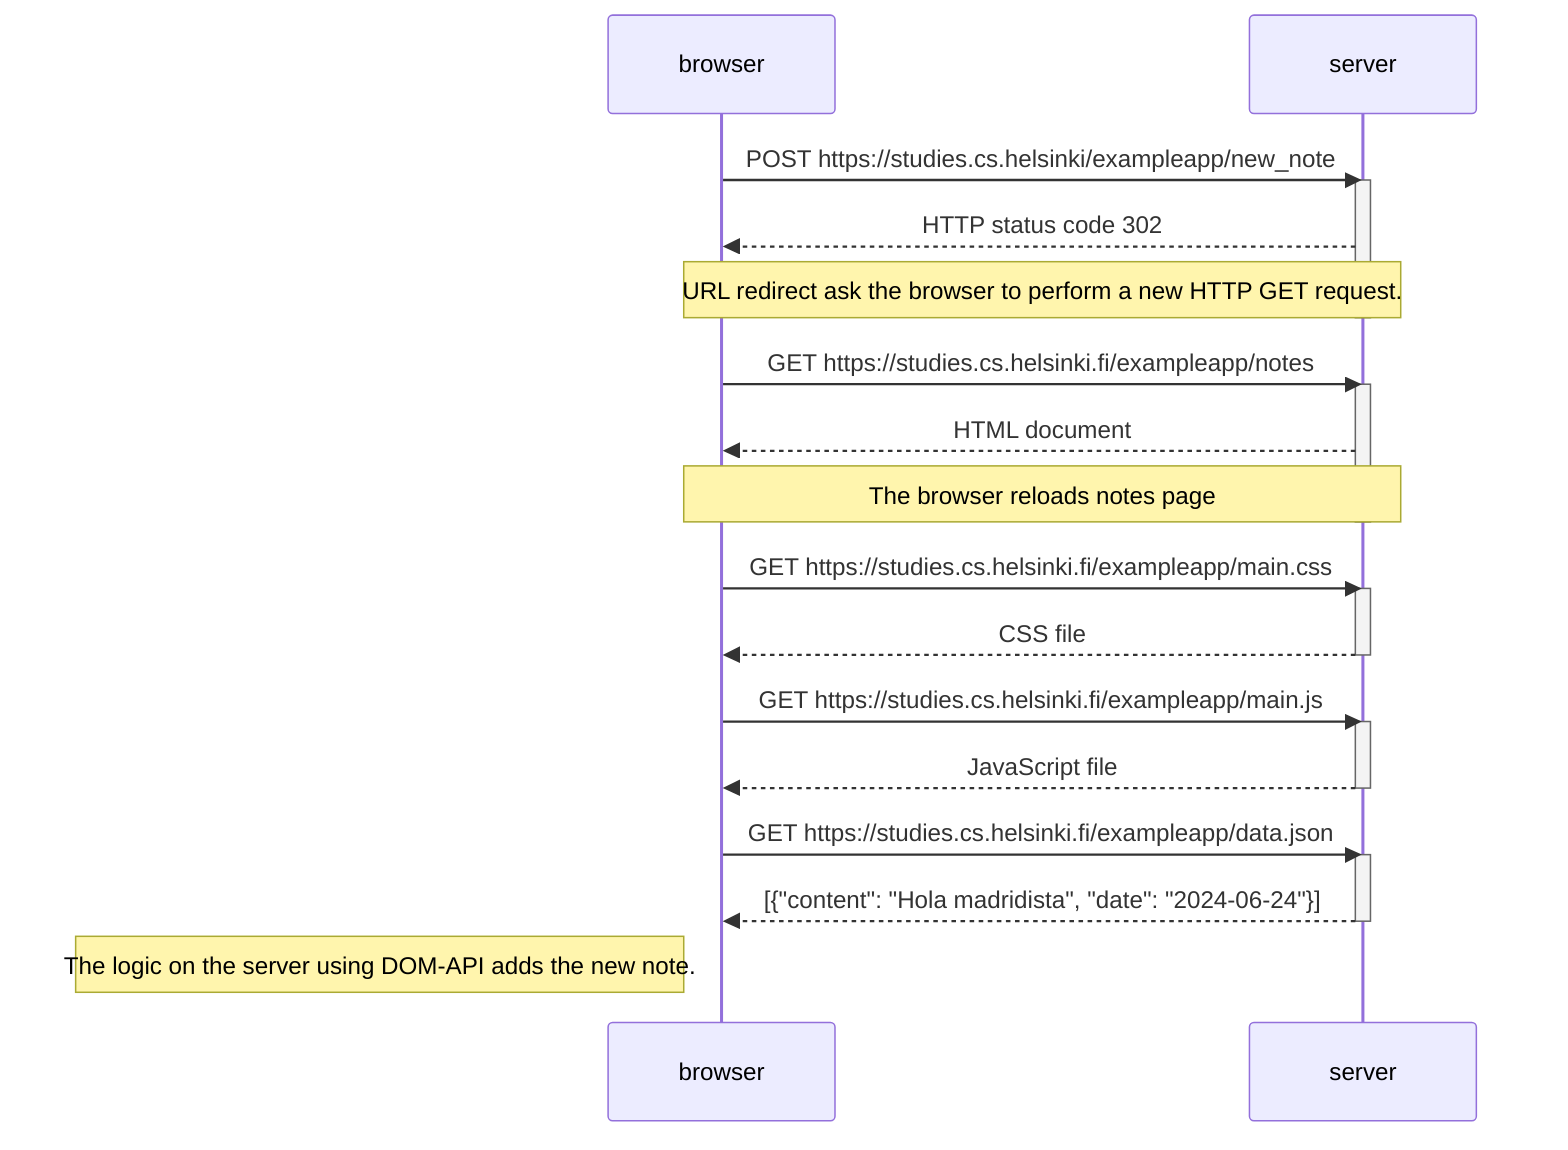 sequenceDiagram
   participant browser
   participant server


   browser->>server: POST https://studies.cs.helsinki/exampleapp/new_note
   activate server
   server-->>browser: HTTP status code 302
   %% The server instructs the browser to make a new request to the address located inside the response header section under location "/exampleapp/notes.
   Note over browser, server: URL redirect ask the browser to perform a new HTTP GET request.
   deactivate server

   browser->>server: GET https://studies.cs.helsinki.fi/exampleapp/notes
   activate server
   server-->>browser: HTML document
   Note over browser, server: The browser reloads notes page
   deactivate server

   browser->>server: GET https://studies.cs.helsinki.fi/exampleapp/main.css
   activate server
   server-->>browser: CSS file
   deactivate server

   browser->>server: GET https://studies.cs.helsinki.fi/exampleapp/main.js
   activate server
   server-->>browser: JavaScript file
   deactivate server

   browser->>server: GET https://studies.cs.helsinki.fi/exampleapp/data.json
   activate server
   server-->>browser: [{"content": "Hola madridista", "date": "2024-06-24"}]
   deactivate server
   Note  left of browser: The logic on the server using DOM-API adds the new note.
   %% The code on the server using the DOM-API add the new note to the document.